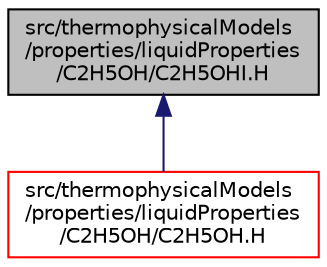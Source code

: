 digraph "src/thermophysicalModels/properties/liquidProperties/C2H5OH/C2H5OHI.H"
{
  bgcolor="transparent";
  edge [fontname="Helvetica",fontsize="10",labelfontname="Helvetica",labelfontsize="10"];
  node [fontname="Helvetica",fontsize="10",shape=record];
  Node1 [label="src/thermophysicalModels\l/properties/liquidProperties\l/C2H5OH/C2H5OHI.H",height=0.2,width=0.4,color="black", fillcolor="grey75", style="filled", fontcolor="black"];
  Node1 -> Node2 [dir="back",color="midnightblue",fontsize="10",style="solid",fontname="Helvetica"];
  Node2 [label="src/thermophysicalModels\l/properties/liquidProperties\l/C2H5OH/C2H5OH.H",height=0.2,width=0.4,color="red",URL="$a10219.html"];
}
